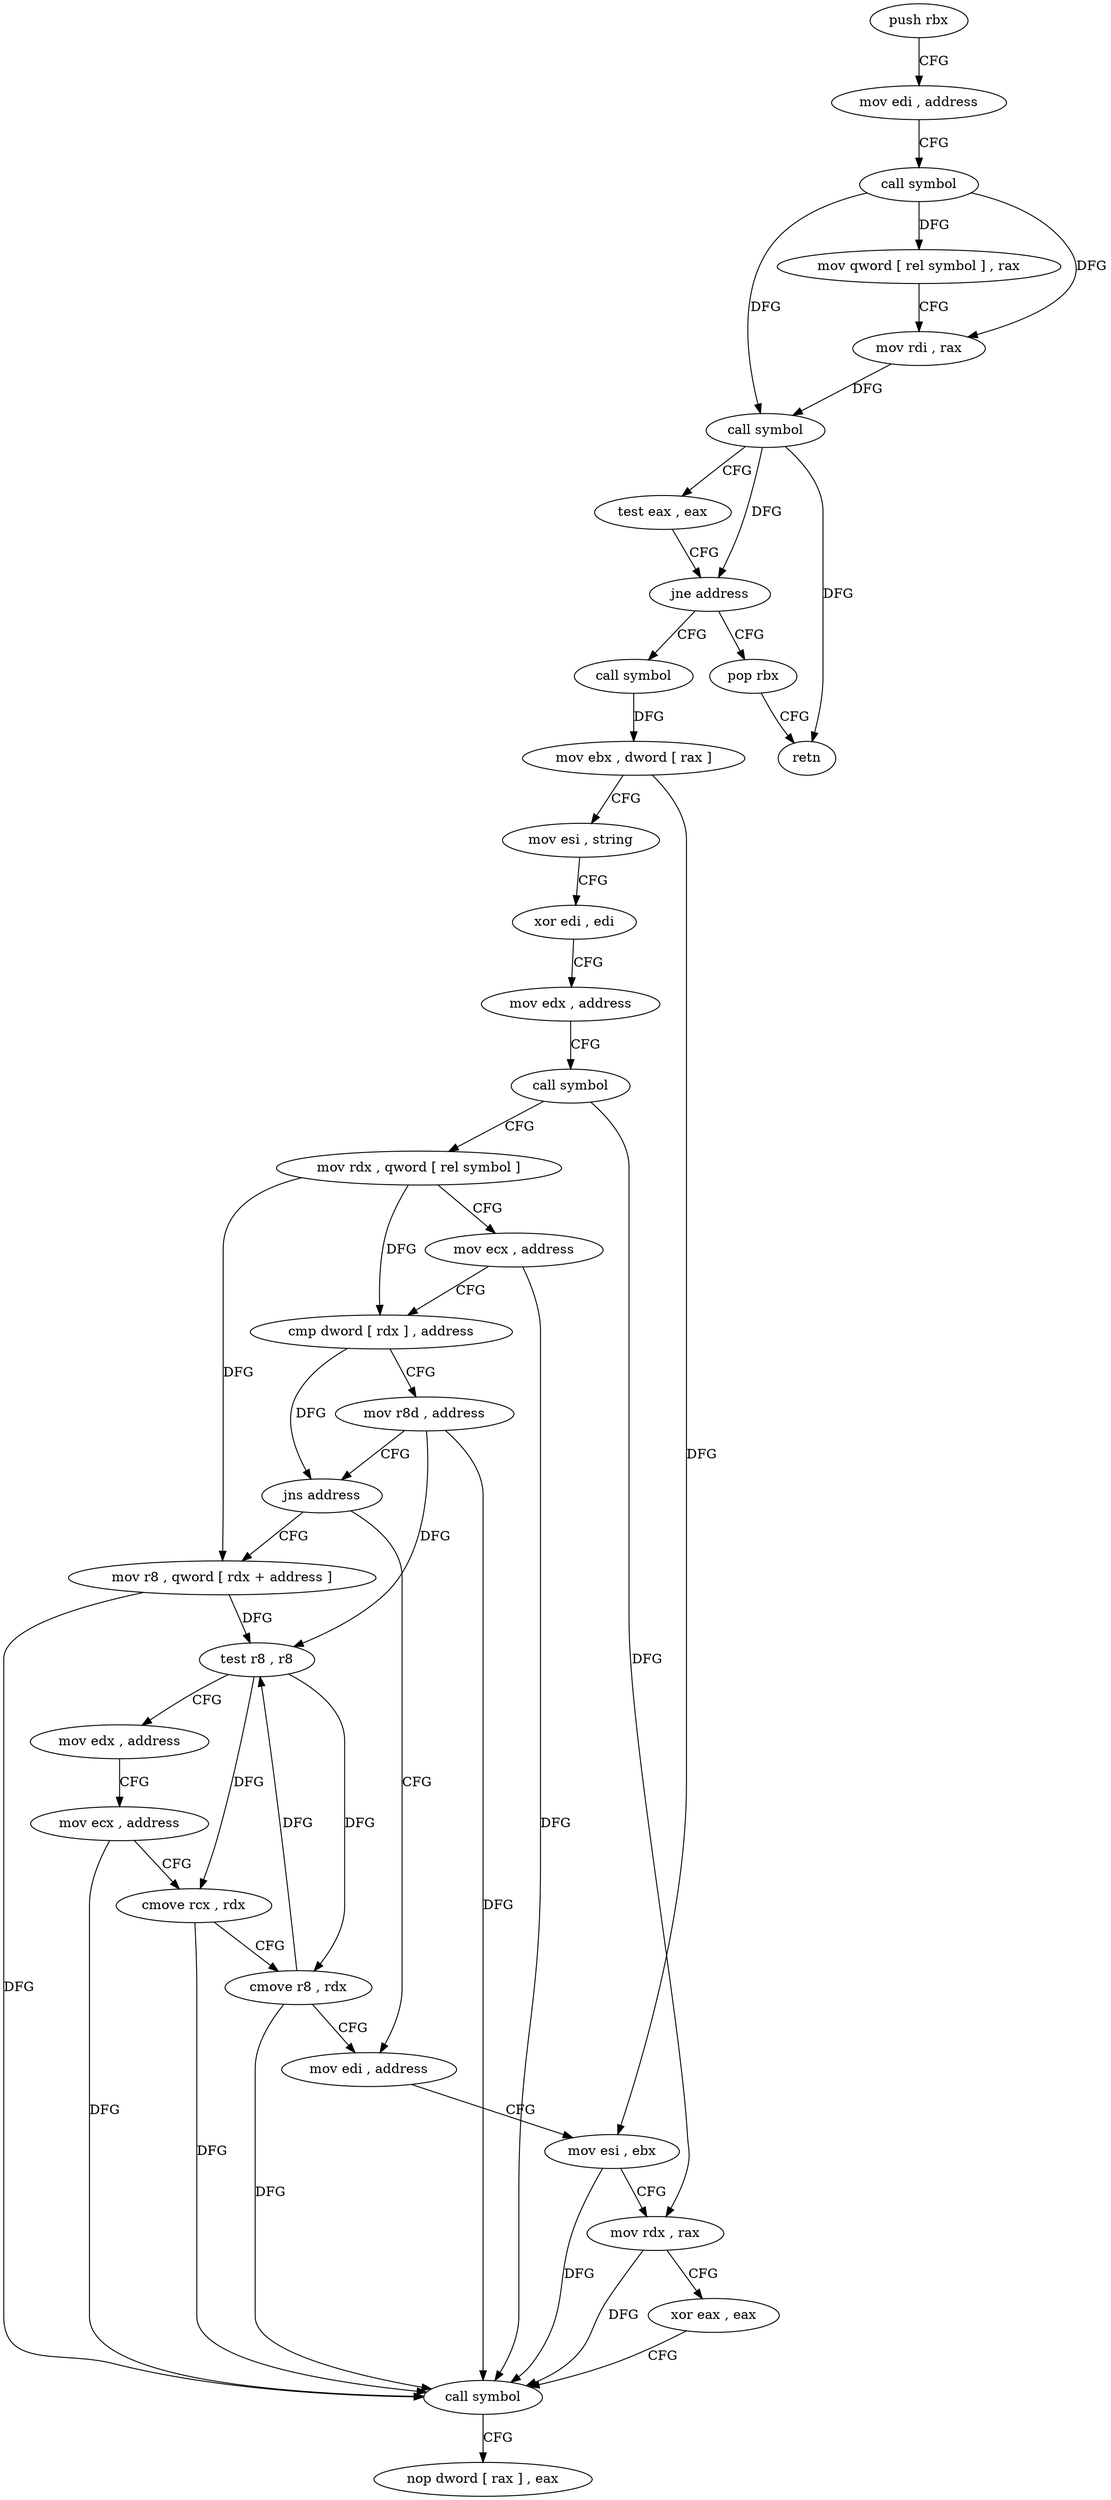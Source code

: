 digraph "func" {
"4227664" [label = "push rbx" ]
"4227665" [label = "mov edi , address" ]
"4227670" [label = "call symbol" ]
"4227675" [label = "mov qword [ rel symbol ] , rax" ]
"4227682" [label = "mov rdi , rax" ]
"4227685" [label = "call symbol" ]
"4227690" [label = "test eax , eax" ]
"4227692" [label = "jne address" ]
"4227696" [label = "call symbol" ]
"4227694" [label = "pop rbx" ]
"4227701" [label = "mov ebx , dword [ rax ]" ]
"4227703" [label = "mov esi , string" ]
"4227708" [label = "xor edi , edi" ]
"4227710" [label = "mov edx , address" ]
"4227715" [label = "call symbol" ]
"4227720" [label = "mov rdx , qword [ rel symbol ]" ]
"4227727" [label = "mov ecx , address" ]
"4227732" [label = "cmp dword [ rdx ] , address" ]
"4227735" [label = "mov r8d , address" ]
"4227741" [label = "jns address" ]
"4227768" [label = "mov edi , address" ]
"4227743" [label = "mov r8 , qword [ rdx + address ]" ]
"4227695" [label = "retn" ]
"4227773" [label = "mov esi , ebx" ]
"4227775" [label = "mov rdx , rax" ]
"4227778" [label = "xor eax , eax" ]
"4227780" [label = "call symbol" ]
"4227785" [label = "nop dword [ rax ] , eax" ]
"4227747" [label = "test r8 , r8" ]
"4227750" [label = "mov edx , address" ]
"4227755" [label = "mov ecx , address" ]
"4227760" [label = "cmove rcx , rdx" ]
"4227764" [label = "cmove r8 , rdx" ]
"4227664" -> "4227665" [ label = "CFG" ]
"4227665" -> "4227670" [ label = "CFG" ]
"4227670" -> "4227675" [ label = "DFG" ]
"4227670" -> "4227682" [ label = "DFG" ]
"4227670" -> "4227685" [ label = "DFG" ]
"4227675" -> "4227682" [ label = "CFG" ]
"4227682" -> "4227685" [ label = "DFG" ]
"4227685" -> "4227690" [ label = "CFG" ]
"4227685" -> "4227692" [ label = "DFG" ]
"4227685" -> "4227695" [ label = "DFG" ]
"4227690" -> "4227692" [ label = "CFG" ]
"4227692" -> "4227696" [ label = "CFG" ]
"4227692" -> "4227694" [ label = "CFG" ]
"4227696" -> "4227701" [ label = "DFG" ]
"4227694" -> "4227695" [ label = "CFG" ]
"4227701" -> "4227703" [ label = "CFG" ]
"4227701" -> "4227773" [ label = "DFG" ]
"4227703" -> "4227708" [ label = "CFG" ]
"4227708" -> "4227710" [ label = "CFG" ]
"4227710" -> "4227715" [ label = "CFG" ]
"4227715" -> "4227720" [ label = "CFG" ]
"4227715" -> "4227775" [ label = "DFG" ]
"4227720" -> "4227727" [ label = "CFG" ]
"4227720" -> "4227732" [ label = "DFG" ]
"4227720" -> "4227743" [ label = "DFG" ]
"4227727" -> "4227732" [ label = "CFG" ]
"4227727" -> "4227780" [ label = "DFG" ]
"4227732" -> "4227735" [ label = "CFG" ]
"4227732" -> "4227741" [ label = "DFG" ]
"4227735" -> "4227741" [ label = "CFG" ]
"4227735" -> "4227780" [ label = "DFG" ]
"4227735" -> "4227747" [ label = "DFG" ]
"4227741" -> "4227768" [ label = "CFG" ]
"4227741" -> "4227743" [ label = "CFG" ]
"4227768" -> "4227773" [ label = "CFG" ]
"4227743" -> "4227747" [ label = "DFG" ]
"4227743" -> "4227780" [ label = "DFG" ]
"4227773" -> "4227775" [ label = "CFG" ]
"4227773" -> "4227780" [ label = "DFG" ]
"4227775" -> "4227778" [ label = "CFG" ]
"4227775" -> "4227780" [ label = "DFG" ]
"4227778" -> "4227780" [ label = "CFG" ]
"4227780" -> "4227785" [ label = "CFG" ]
"4227747" -> "4227750" [ label = "CFG" ]
"4227747" -> "4227760" [ label = "DFG" ]
"4227747" -> "4227764" [ label = "DFG" ]
"4227750" -> "4227755" [ label = "CFG" ]
"4227755" -> "4227760" [ label = "CFG" ]
"4227755" -> "4227780" [ label = "DFG" ]
"4227760" -> "4227764" [ label = "CFG" ]
"4227760" -> "4227780" [ label = "DFG" ]
"4227764" -> "4227768" [ label = "CFG" ]
"4227764" -> "4227780" [ label = "DFG" ]
"4227764" -> "4227747" [ label = "DFG" ]
}
